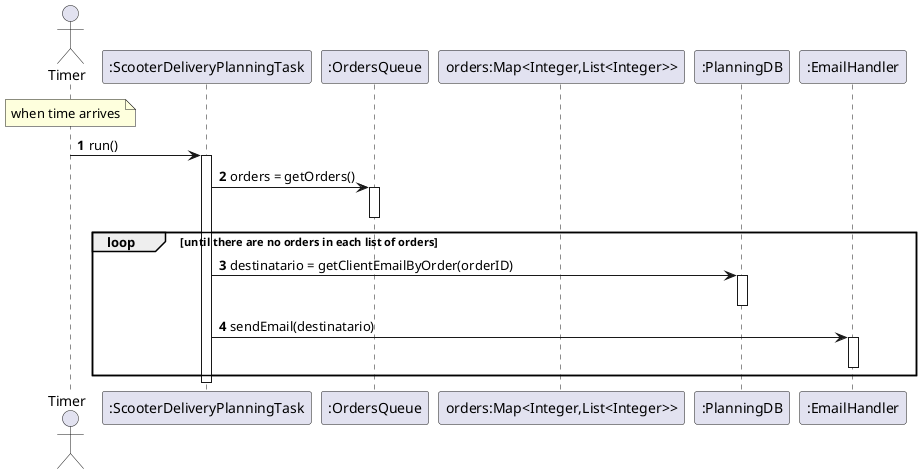 @startuml
autonumber

actor "Timer" as TIME


participant ":ScooterDeliveryPlanningTask" as TASK
participant ":OrdersQueue" as QU
participant "orders:Map<Integer,List<Integer>>" as MAP
participant ":PlanningDB" as DB
participant ":EmailHandler" as eh


note over TIME: when time arrives
TIME -> TASK: run()
activate TASK

TASK -> QU: orders = getOrders()

activate  QU
deactivate  QU


loop until there are no orders in each list of orders

TASK -> DB: destinatario = getClientEmailByOrder(orderID)
activate DB
deactivate DB


TASK -> eh: sendEmail(destinatario)
activate eh
deactivate eh

end loop


deactivate TASK






@enduml
